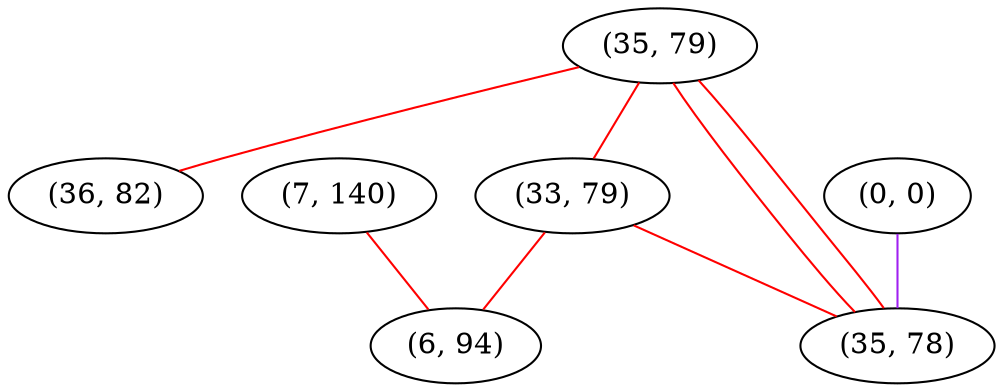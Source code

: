 graph "" {
"(35, 79)";
"(0, 0)";
"(7, 140)";
"(36, 82)";
"(33, 79)";
"(6, 94)";
"(35, 78)";
"(35, 79)" -- "(36, 82)"  [color=red, key=0, weight=1];
"(35, 79)" -- "(35, 78)"  [color=red, key=0, weight=1];
"(35, 79)" -- "(35, 78)"  [color=red, key=1, weight=1];
"(35, 79)" -- "(33, 79)"  [color=red, key=0, weight=1];
"(0, 0)" -- "(35, 78)"  [color=purple, key=0, weight=4];
"(7, 140)" -- "(6, 94)"  [color=red, key=0, weight=1];
"(33, 79)" -- "(35, 78)"  [color=red, key=0, weight=1];
"(33, 79)" -- "(6, 94)"  [color=red, key=0, weight=1];
}
